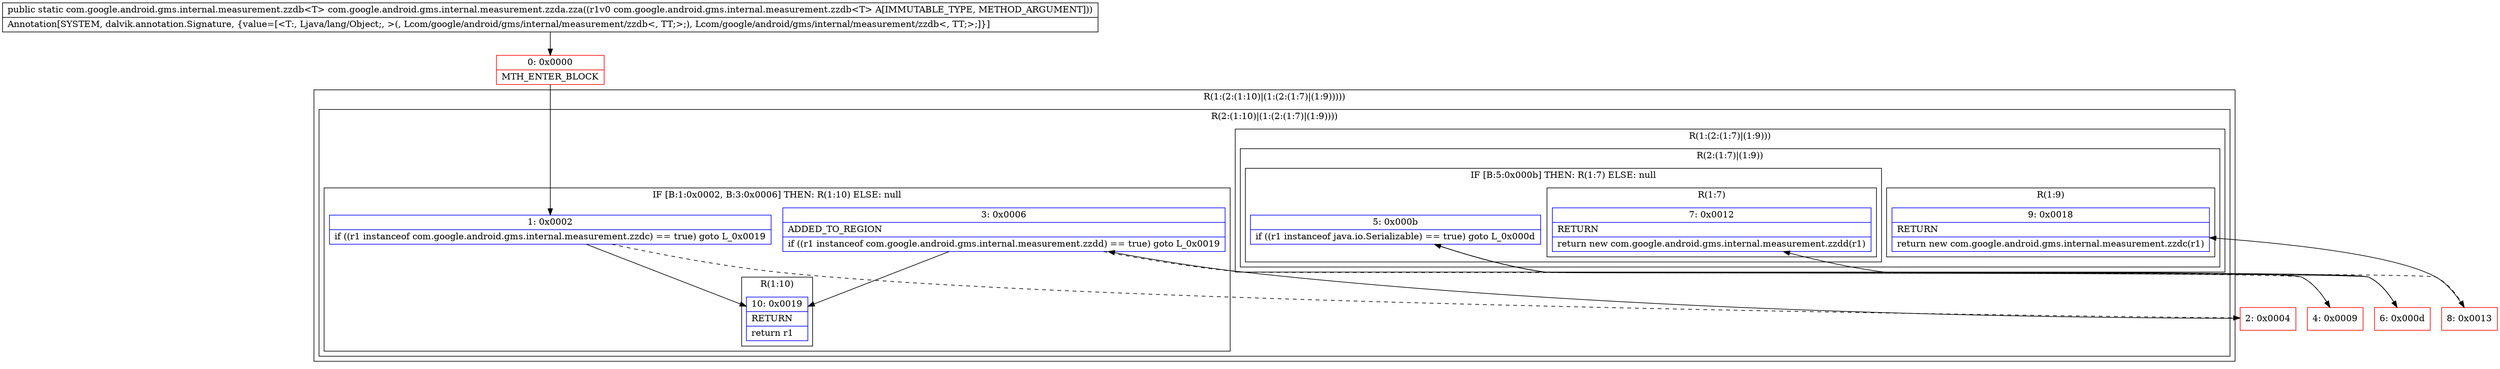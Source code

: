 digraph "CFG forcom.google.android.gms.internal.measurement.zzda.zza(Lcom\/google\/android\/gms\/internal\/measurement\/zzdb;)Lcom\/google\/android\/gms\/internal\/measurement\/zzdb;" {
subgraph cluster_Region_26563341 {
label = "R(1:(2:(1:10)|(1:(2:(1:7)|(1:9)))))";
node [shape=record,color=blue];
subgraph cluster_Region_42004192 {
label = "R(2:(1:10)|(1:(2:(1:7)|(1:9))))";
node [shape=record,color=blue];
subgraph cluster_IfRegion_976470061 {
label = "IF [B:1:0x0002, B:3:0x0006] THEN: R(1:10) ELSE: null";
node [shape=record,color=blue];
Node_1 [shape=record,label="{1\:\ 0x0002|if ((r1 instanceof com.google.android.gms.internal.measurement.zzdc) == true) goto L_0x0019\l}"];
Node_3 [shape=record,label="{3\:\ 0x0006|ADDED_TO_REGION\l|if ((r1 instanceof com.google.android.gms.internal.measurement.zzdd) == true) goto L_0x0019\l}"];
subgraph cluster_Region_1088100143 {
label = "R(1:10)";
node [shape=record,color=blue];
Node_10 [shape=record,label="{10\:\ 0x0019|RETURN\l|return r1\l}"];
}
}
subgraph cluster_Region_1803368706 {
label = "R(1:(2:(1:7)|(1:9)))";
node [shape=record,color=blue];
subgraph cluster_Region_1846488419 {
label = "R(2:(1:7)|(1:9))";
node [shape=record,color=blue];
subgraph cluster_IfRegion_1243195943 {
label = "IF [B:5:0x000b] THEN: R(1:7) ELSE: null";
node [shape=record,color=blue];
Node_5 [shape=record,label="{5\:\ 0x000b|if ((r1 instanceof java.io.Serializable) == true) goto L_0x000d\l}"];
subgraph cluster_Region_1382268452 {
label = "R(1:7)";
node [shape=record,color=blue];
Node_7 [shape=record,label="{7\:\ 0x0012|RETURN\l|return new com.google.android.gms.internal.measurement.zzdd(r1)\l}"];
}
}
subgraph cluster_Region_1347696707 {
label = "R(1:9)";
node [shape=record,color=blue];
Node_9 [shape=record,label="{9\:\ 0x0018|RETURN\l|return new com.google.android.gms.internal.measurement.zzdc(r1)\l}"];
}
}
}
}
}
Node_0 [shape=record,color=red,label="{0\:\ 0x0000|MTH_ENTER_BLOCK\l}"];
Node_2 [shape=record,color=red,label="{2\:\ 0x0004}"];
Node_4 [shape=record,color=red,label="{4\:\ 0x0009}"];
Node_6 [shape=record,color=red,label="{6\:\ 0x000d}"];
Node_8 [shape=record,color=red,label="{8\:\ 0x0013}"];
MethodNode[shape=record,label="{public static com.google.android.gms.internal.measurement.zzdb\<T\> com.google.android.gms.internal.measurement.zzda.zza((r1v0 com.google.android.gms.internal.measurement.zzdb\<T\> A[IMMUTABLE_TYPE, METHOD_ARGUMENT]))  | Annotation[SYSTEM, dalvik.annotation.Signature, \{value=[\<T:, Ljava\/lang\/Object;, \>(, Lcom\/google\/android\/gms\/internal\/measurement\/zzdb\<, TT;\>;), Lcom\/google\/android\/gms\/internal\/measurement\/zzdb\<, TT;\>;]\}]\l}"];
MethodNode -> Node_0;
Node_1 -> Node_2[style=dashed];
Node_1 -> Node_10;
Node_3 -> Node_4[style=dashed];
Node_3 -> Node_10;
Node_5 -> Node_6;
Node_5 -> Node_8[style=dashed];
Node_0 -> Node_1;
Node_2 -> Node_3;
Node_4 -> Node_5;
Node_6 -> Node_7;
Node_8 -> Node_9;
}

